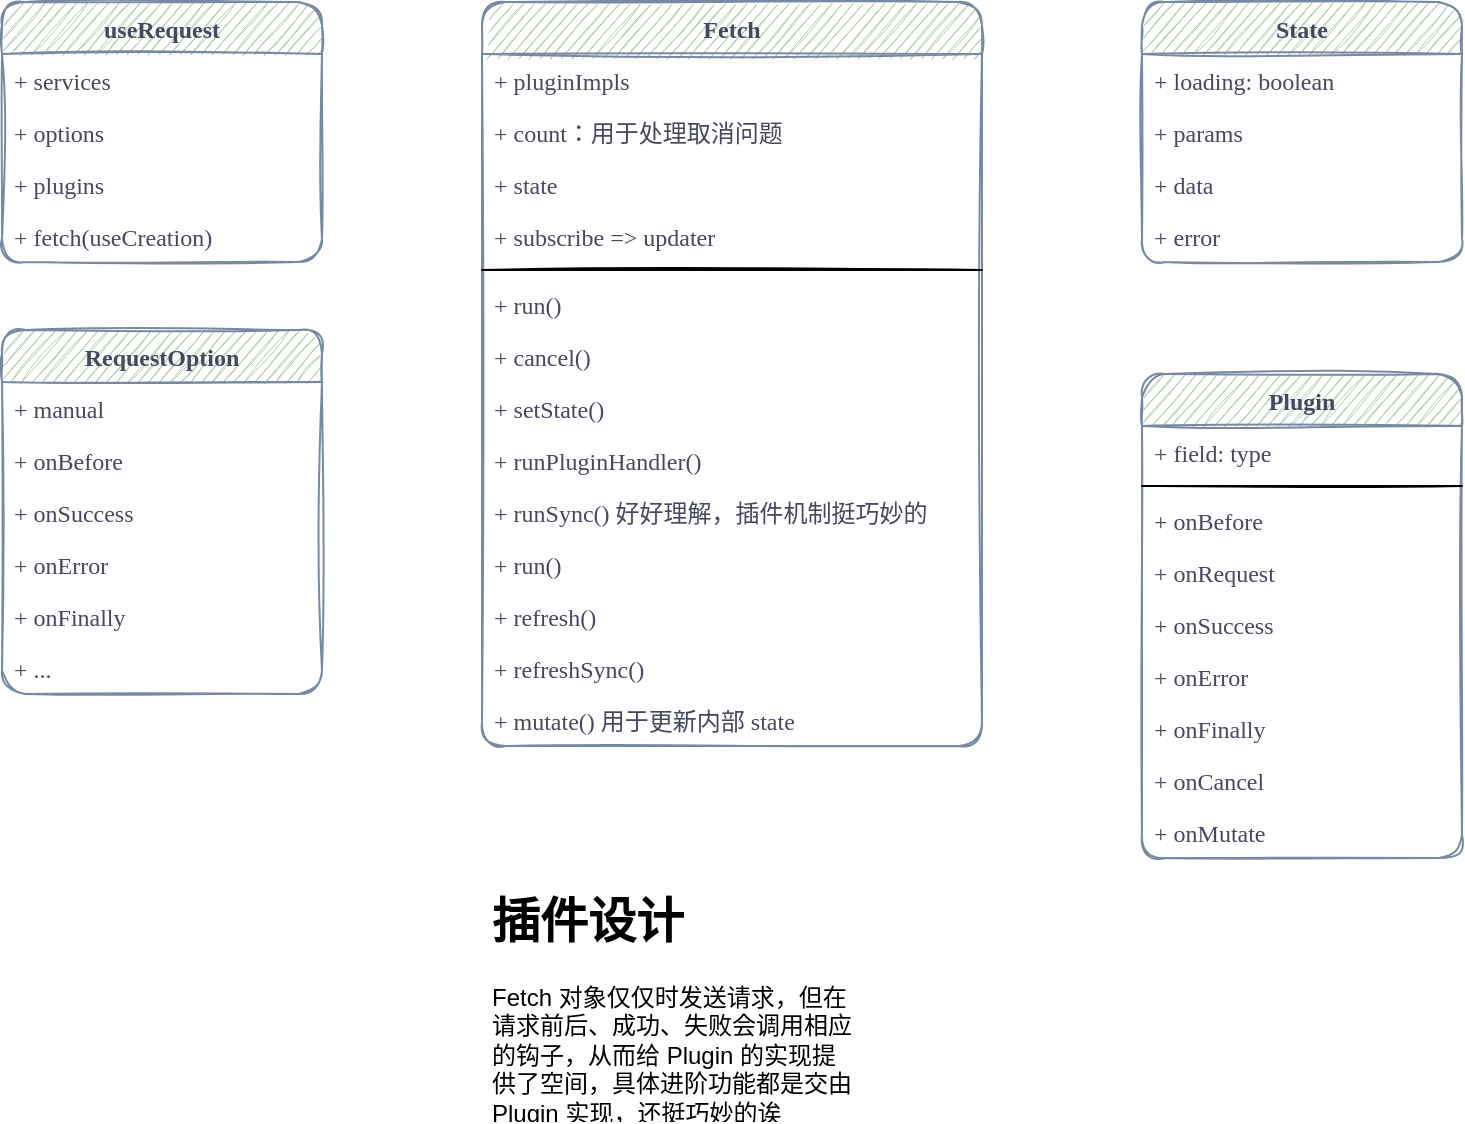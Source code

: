 <mxfile version="17.1.5" type="github">
  <diagram id="Ii1zNQ2N5NY0-_m4ovhd" name="第 1 页">
    <mxGraphModel dx="1826" dy="1191" grid="1" gridSize="10" guides="1" tooltips="1" connect="1" arrows="1" fold="1" page="0" pageScale="1" pageWidth="827" pageHeight="1169" math="0" shadow="0">
      <root>
        <mxCell id="0" />
        <mxCell id="1" parent="0" />
        <mxCell id="xC3BXyrsZDfY8r7Kql8N-2" value="useRequest" style="swimlane;fontStyle=1;align=center;verticalAlign=top;childLayout=stackLayout;horizontal=1;startSize=26;horizontalStack=0;resizeParent=1;resizeParentMax=0;resizeLast=0;collapsible=1;marginBottom=0;rounded=1;sketch=1;fontFamily=Comic Sans MS;fontColor=#46495D;strokeColor=#788AA3;fillColor=#B2C9AB;" vertex="1" parent="1">
          <mxGeometry x="-40" y="-120" width="160" height="130" as="geometry" />
        </mxCell>
        <mxCell id="xC3BXyrsZDfY8r7Kql8N-3" value="+ services&#xa;" style="text;strokeColor=none;fillColor=none;align=left;verticalAlign=top;spacingLeft=4;spacingRight=4;overflow=hidden;rotatable=0;points=[[0,0.5],[1,0.5]];portConstraint=eastwest;rounded=1;sketch=1;fontFamily=Comic Sans MS;fontColor=#46495D;" vertex="1" parent="xC3BXyrsZDfY8r7Kql8N-2">
          <mxGeometry y="26" width="160" height="26" as="geometry" />
        </mxCell>
        <mxCell id="xC3BXyrsZDfY8r7Kql8N-6" value="+ options&#xa;" style="text;strokeColor=none;fillColor=none;align=left;verticalAlign=top;spacingLeft=4;spacingRight=4;overflow=hidden;rotatable=0;points=[[0,0.5],[1,0.5]];portConstraint=eastwest;rounded=1;sketch=1;fontFamily=Comic Sans MS;fontColor=#46495D;" vertex="1" parent="xC3BXyrsZDfY8r7Kql8N-2">
          <mxGeometry y="52" width="160" height="26" as="geometry" />
        </mxCell>
        <mxCell id="xC3BXyrsZDfY8r7Kql8N-7" value="+ plugins&#xa;" style="text;strokeColor=none;fillColor=none;align=left;verticalAlign=top;spacingLeft=4;spacingRight=4;overflow=hidden;rotatable=0;points=[[0,0.5],[1,0.5]];portConstraint=eastwest;rounded=1;sketch=1;fontFamily=Comic Sans MS;fontColor=#46495D;" vertex="1" parent="xC3BXyrsZDfY8r7Kql8N-2">
          <mxGeometry y="78" width="160" height="26" as="geometry" />
        </mxCell>
        <mxCell id="xC3BXyrsZDfY8r7Kql8N-8" value="+ fetch(useCreation)&#xa;" style="text;strokeColor=none;fillColor=none;align=left;verticalAlign=top;spacingLeft=4;spacingRight=4;overflow=hidden;rotatable=0;points=[[0,0.5],[1,0.5]];portConstraint=eastwest;rounded=1;sketch=1;fontFamily=Comic Sans MS;fontColor=#46495D;" vertex="1" parent="xC3BXyrsZDfY8r7Kql8N-2">
          <mxGeometry y="104" width="160" height="26" as="geometry" />
        </mxCell>
        <mxCell id="xC3BXyrsZDfY8r7Kql8N-9" value="Fetch" style="swimlane;fontStyle=1;align=center;verticalAlign=top;childLayout=stackLayout;horizontal=1;startSize=26;horizontalStack=0;resizeParent=1;resizeParentMax=0;resizeLast=0;collapsible=1;marginBottom=0;rounded=1;sketch=1;fontFamily=Comic Sans MS;fontColor=#46495D;strokeColor=#788AA3;fillColor=#B2C9AB;" vertex="1" parent="1">
          <mxGeometry x="200" y="-120" width="250" height="372" as="geometry" />
        </mxCell>
        <mxCell id="xC3BXyrsZDfY8r7Kql8N-10" value="+ pluginImpls" style="text;strokeColor=none;fillColor=none;align=left;verticalAlign=top;spacingLeft=4;spacingRight=4;overflow=hidden;rotatable=0;points=[[0,0.5],[1,0.5]];portConstraint=eastwest;rounded=1;sketch=1;fontFamily=Comic Sans MS;fontColor=#46495D;" vertex="1" parent="xC3BXyrsZDfY8r7Kql8N-9">
          <mxGeometry y="26" width="250" height="26" as="geometry" />
        </mxCell>
        <mxCell id="xC3BXyrsZDfY8r7Kql8N-15" value="+ count：用于处理取消问题" style="text;strokeColor=none;fillColor=none;align=left;verticalAlign=top;spacingLeft=4;spacingRight=4;overflow=hidden;rotatable=0;points=[[0,0.5],[1,0.5]];portConstraint=eastwest;rounded=1;sketch=1;fontFamily=Comic Sans MS;fontColor=#46495D;" vertex="1" parent="xC3BXyrsZDfY8r7Kql8N-9">
          <mxGeometry y="52" width="250" height="26" as="geometry" />
        </mxCell>
        <mxCell id="xC3BXyrsZDfY8r7Kql8N-14" value="+ state" style="text;strokeColor=none;fillColor=none;align=left;verticalAlign=top;spacingLeft=4;spacingRight=4;overflow=hidden;rotatable=0;points=[[0,0.5],[1,0.5]];portConstraint=eastwest;rounded=1;sketch=1;fontFamily=Comic Sans MS;fontColor=#46495D;" vertex="1" parent="xC3BXyrsZDfY8r7Kql8N-9">
          <mxGeometry y="78" width="250" height="26" as="geometry" />
        </mxCell>
        <mxCell id="xC3BXyrsZDfY8r7Kql8N-24" value="+ subscribe =&gt; updater" style="text;strokeColor=none;fillColor=none;align=left;verticalAlign=top;spacingLeft=4;spacingRight=4;overflow=hidden;rotatable=0;points=[[0,0.5],[1,0.5]];portConstraint=eastwest;rounded=1;sketch=1;fontFamily=Comic Sans MS;fontColor=#46495D;" vertex="1" parent="xC3BXyrsZDfY8r7Kql8N-9">
          <mxGeometry y="104" width="250" height="26" as="geometry" />
        </mxCell>
        <mxCell id="xC3BXyrsZDfY8r7Kql8N-11" value="" style="line;strokeWidth=1;fillColor=none;align=left;verticalAlign=middle;spacingTop=-1;spacingLeft=3;spacingRight=3;rotatable=0;labelPosition=right;points=[];portConstraint=eastwest;rounded=1;sketch=1;fontFamily=Comic Sans MS;fontColor=#46495D;" vertex="1" parent="xC3BXyrsZDfY8r7Kql8N-9">
          <mxGeometry y="130" width="250" height="8" as="geometry" />
        </mxCell>
        <mxCell id="xC3BXyrsZDfY8r7Kql8N-12" value="+ run()" style="text;strokeColor=none;fillColor=none;align=left;verticalAlign=top;spacingLeft=4;spacingRight=4;overflow=hidden;rotatable=0;points=[[0,0.5],[1,0.5]];portConstraint=eastwest;rounded=1;sketch=1;fontFamily=Comic Sans MS;fontColor=#46495D;" vertex="1" parent="xC3BXyrsZDfY8r7Kql8N-9">
          <mxGeometry y="138" width="250" height="26" as="geometry" />
        </mxCell>
        <mxCell id="xC3BXyrsZDfY8r7Kql8N-13" value="+ cancel()" style="text;strokeColor=none;fillColor=none;align=left;verticalAlign=top;spacingLeft=4;spacingRight=4;overflow=hidden;rotatable=0;points=[[0,0.5],[1,0.5]];portConstraint=eastwest;rounded=1;sketch=1;fontFamily=Comic Sans MS;fontColor=#46495D;" vertex="1" parent="xC3BXyrsZDfY8r7Kql8N-9">
          <mxGeometry y="164" width="250" height="26" as="geometry" />
        </mxCell>
        <mxCell id="xC3BXyrsZDfY8r7Kql8N-25" value="+ setState()" style="text;strokeColor=none;fillColor=none;align=left;verticalAlign=top;spacingLeft=4;spacingRight=4;overflow=hidden;rotatable=0;points=[[0,0.5],[1,0.5]];portConstraint=eastwest;rounded=1;sketch=1;fontFamily=Comic Sans MS;fontColor=#46495D;" vertex="1" parent="xC3BXyrsZDfY8r7Kql8N-9">
          <mxGeometry y="190" width="250" height="26" as="geometry" />
        </mxCell>
        <mxCell id="xC3BXyrsZDfY8r7Kql8N-26" value="+ runPluginHandler()" style="text;strokeColor=none;fillColor=none;align=left;verticalAlign=top;spacingLeft=4;spacingRight=4;overflow=hidden;rotatable=0;points=[[0,0.5],[1,0.5]];portConstraint=eastwest;rounded=1;sketch=1;fontFamily=Comic Sans MS;fontColor=#46495D;" vertex="1" parent="xC3BXyrsZDfY8r7Kql8N-9">
          <mxGeometry y="216" width="250" height="26" as="geometry" />
        </mxCell>
        <mxCell id="xC3BXyrsZDfY8r7Kql8N-27" value="+ runSync() 好好理解，插件机制挺巧妙的&#xa;" style="text;strokeColor=none;fillColor=none;align=left;verticalAlign=top;spacingLeft=4;spacingRight=4;overflow=hidden;rotatable=0;points=[[0,0.5],[1,0.5]];portConstraint=eastwest;rounded=1;sketch=1;fontFamily=Comic Sans MS;fontColor=#46495D;" vertex="1" parent="xC3BXyrsZDfY8r7Kql8N-9">
          <mxGeometry y="242" width="250" height="26" as="geometry" />
        </mxCell>
        <mxCell id="xC3BXyrsZDfY8r7Kql8N-28" value="+ run()" style="text;strokeColor=none;fillColor=none;align=left;verticalAlign=top;spacingLeft=4;spacingRight=4;overflow=hidden;rotatable=0;points=[[0,0.5],[1,0.5]];portConstraint=eastwest;rounded=1;sketch=1;fontFamily=Comic Sans MS;fontColor=#46495D;" vertex="1" parent="xC3BXyrsZDfY8r7Kql8N-9">
          <mxGeometry y="268" width="250" height="26" as="geometry" />
        </mxCell>
        <mxCell id="xC3BXyrsZDfY8r7Kql8N-29" value="+ refresh()" style="text;strokeColor=none;fillColor=none;align=left;verticalAlign=top;spacingLeft=4;spacingRight=4;overflow=hidden;rotatable=0;points=[[0,0.5],[1,0.5]];portConstraint=eastwest;rounded=1;sketch=1;fontFamily=Comic Sans MS;fontColor=#46495D;" vertex="1" parent="xC3BXyrsZDfY8r7Kql8N-9">
          <mxGeometry y="294" width="250" height="26" as="geometry" />
        </mxCell>
        <mxCell id="xC3BXyrsZDfY8r7Kql8N-30" value="+ refreshSync()" style="text;strokeColor=none;fillColor=none;align=left;verticalAlign=top;spacingLeft=4;spacingRight=4;overflow=hidden;rotatable=0;points=[[0,0.5],[1,0.5]];portConstraint=eastwest;rounded=1;sketch=1;fontFamily=Comic Sans MS;fontColor=#46495D;" vertex="1" parent="xC3BXyrsZDfY8r7Kql8N-9">
          <mxGeometry y="320" width="250" height="26" as="geometry" />
        </mxCell>
        <mxCell id="xC3BXyrsZDfY8r7Kql8N-31" value="+ mutate() 用于更新内部 state" style="text;strokeColor=none;fillColor=none;align=left;verticalAlign=top;spacingLeft=4;spacingRight=4;overflow=hidden;rotatable=0;points=[[0,0.5],[1,0.5]];portConstraint=eastwest;rounded=1;sketch=1;fontFamily=Comic Sans MS;fontColor=#46495D;" vertex="1" parent="xC3BXyrsZDfY8r7Kql8N-9">
          <mxGeometry y="346" width="250" height="26" as="geometry" />
        </mxCell>
        <mxCell id="xC3BXyrsZDfY8r7Kql8N-17" value="State" style="swimlane;fontStyle=1;align=center;verticalAlign=top;childLayout=stackLayout;horizontal=1;startSize=26;horizontalStack=0;resizeParent=1;resizeParentMax=0;resizeLast=0;collapsible=1;marginBottom=0;rounded=1;sketch=1;fontFamily=Comic Sans MS;fontColor=#46495D;strokeColor=#788AA3;fillColor=#B2C9AB;" vertex="1" parent="1">
          <mxGeometry x="530" y="-120" width="160" height="130" as="geometry" />
        </mxCell>
        <mxCell id="xC3BXyrsZDfY8r7Kql8N-18" value="+ loading: boolean" style="text;strokeColor=none;fillColor=none;align=left;verticalAlign=top;spacingLeft=4;spacingRight=4;overflow=hidden;rotatable=0;points=[[0,0.5],[1,0.5]];portConstraint=eastwest;rounded=1;sketch=1;fontFamily=Comic Sans MS;fontColor=#46495D;" vertex="1" parent="xC3BXyrsZDfY8r7Kql8N-17">
          <mxGeometry y="26" width="160" height="26" as="geometry" />
        </mxCell>
        <mxCell id="xC3BXyrsZDfY8r7Kql8N-21" value="+ params" style="text;strokeColor=none;fillColor=none;align=left;verticalAlign=top;spacingLeft=4;spacingRight=4;overflow=hidden;rotatable=0;points=[[0,0.5],[1,0.5]];portConstraint=eastwest;rounded=1;sketch=1;fontFamily=Comic Sans MS;fontColor=#46495D;" vertex="1" parent="xC3BXyrsZDfY8r7Kql8N-17">
          <mxGeometry y="52" width="160" height="26" as="geometry" />
        </mxCell>
        <mxCell id="xC3BXyrsZDfY8r7Kql8N-22" value="+ data" style="text;strokeColor=none;fillColor=none;align=left;verticalAlign=top;spacingLeft=4;spacingRight=4;overflow=hidden;rotatable=0;points=[[0,0.5],[1,0.5]];portConstraint=eastwest;rounded=1;sketch=1;fontFamily=Comic Sans MS;fontColor=#46495D;" vertex="1" parent="xC3BXyrsZDfY8r7Kql8N-17">
          <mxGeometry y="78" width="160" height="26" as="geometry" />
        </mxCell>
        <mxCell id="xC3BXyrsZDfY8r7Kql8N-23" value="+ error" style="text;strokeColor=none;fillColor=none;align=left;verticalAlign=top;spacingLeft=4;spacingRight=4;overflow=hidden;rotatable=0;points=[[0,0.5],[1,0.5]];portConstraint=eastwest;rounded=1;sketch=1;fontFamily=Comic Sans MS;fontColor=#46495D;" vertex="1" parent="xC3BXyrsZDfY8r7Kql8N-17">
          <mxGeometry y="104" width="160" height="26" as="geometry" />
        </mxCell>
        <mxCell id="xC3BXyrsZDfY8r7Kql8N-32" value="Plugin" style="swimlane;fontStyle=1;align=center;verticalAlign=top;childLayout=stackLayout;horizontal=1;startSize=26;horizontalStack=0;resizeParent=1;resizeParentMax=0;resizeLast=0;collapsible=1;marginBottom=0;rounded=1;sketch=1;fontFamily=Comic Sans MS;fontColor=#46495D;strokeColor=#788AA3;fillColor=#B2C9AB;" vertex="1" parent="1">
          <mxGeometry x="530" y="66" width="160" height="242" as="geometry" />
        </mxCell>
        <mxCell id="xC3BXyrsZDfY8r7Kql8N-33" value="+ field: type" style="text;strokeColor=none;fillColor=none;align=left;verticalAlign=top;spacingLeft=4;spacingRight=4;overflow=hidden;rotatable=0;points=[[0,0.5],[1,0.5]];portConstraint=eastwest;rounded=1;sketch=1;fontFamily=Comic Sans MS;fontColor=#46495D;" vertex="1" parent="xC3BXyrsZDfY8r7Kql8N-32">
          <mxGeometry y="26" width="160" height="26" as="geometry" />
        </mxCell>
        <mxCell id="xC3BXyrsZDfY8r7Kql8N-34" value="" style="line;strokeWidth=1;fillColor=none;align=left;verticalAlign=middle;spacingTop=-1;spacingLeft=3;spacingRight=3;rotatable=0;labelPosition=right;points=[];portConstraint=eastwest;rounded=1;sketch=1;fontFamily=Comic Sans MS;fontColor=#46495D;" vertex="1" parent="xC3BXyrsZDfY8r7Kql8N-32">
          <mxGeometry y="52" width="160" height="8" as="geometry" />
        </mxCell>
        <mxCell id="xC3BXyrsZDfY8r7Kql8N-35" value="+ onBefore" style="text;strokeColor=none;fillColor=none;align=left;verticalAlign=top;spacingLeft=4;spacingRight=4;overflow=hidden;rotatable=0;points=[[0,0.5],[1,0.5]];portConstraint=eastwest;rounded=1;sketch=1;fontFamily=Comic Sans MS;fontColor=#46495D;" vertex="1" parent="xC3BXyrsZDfY8r7Kql8N-32">
          <mxGeometry y="60" width="160" height="26" as="geometry" />
        </mxCell>
        <mxCell id="xC3BXyrsZDfY8r7Kql8N-44" value="+ onRequest" style="text;strokeColor=none;fillColor=none;align=left;verticalAlign=top;spacingLeft=4;spacingRight=4;overflow=hidden;rotatable=0;points=[[0,0.5],[1,0.5]];portConstraint=eastwest;rounded=1;sketch=1;fontFamily=Comic Sans MS;fontColor=#46495D;" vertex="1" parent="xC3BXyrsZDfY8r7Kql8N-32">
          <mxGeometry y="86" width="160" height="26" as="geometry" />
        </mxCell>
        <mxCell id="xC3BXyrsZDfY8r7Kql8N-45" value="+ onSuccess" style="text;strokeColor=none;fillColor=none;align=left;verticalAlign=top;spacingLeft=4;spacingRight=4;overflow=hidden;rotatable=0;points=[[0,0.5],[1,0.5]];portConstraint=eastwest;rounded=1;sketch=1;fontFamily=Comic Sans MS;fontColor=#46495D;" vertex="1" parent="xC3BXyrsZDfY8r7Kql8N-32">
          <mxGeometry y="112" width="160" height="26" as="geometry" />
        </mxCell>
        <mxCell id="xC3BXyrsZDfY8r7Kql8N-46" value="+ onError" style="text;strokeColor=none;fillColor=none;align=left;verticalAlign=top;spacingLeft=4;spacingRight=4;overflow=hidden;rotatable=0;points=[[0,0.5],[1,0.5]];portConstraint=eastwest;rounded=1;sketch=1;fontFamily=Comic Sans MS;fontColor=#46495D;" vertex="1" parent="xC3BXyrsZDfY8r7Kql8N-32">
          <mxGeometry y="138" width="160" height="26" as="geometry" />
        </mxCell>
        <mxCell id="xC3BXyrsZDfY8r7Kql8N-47" value="+ onFinally" style="text;strokeColor=none;fillColor=none;align=left;verticalAlign=top;spacingLeft=4;spacingRight=4;overflow=hidden;rotatable=0;points=[[0,0.5],[1,0.5]];portConstraint=eastwest;rounded=1;sketch=1;fontFamily=Comic Sans MS;fontColor=#46495D;" vertex="1" parent="xC3BXyrsZDfY8r7Kql8N-32">
          <mxGeometry y="164" width="160" height="26" as="geometry" />
        </mxCell>
        <mxCell id="xC3BXyrsZDfY8r7Kql8N-48" value="+ onCancel" style="text;strokeColor=none;fillColor=none;align=left;verticalAlign=top;spacingLeft=4;spacingRight=4;overflow=hidden;rotatable=0;points=[[0,0.5],[1,0.5]];portConstraint=eastwest;rounded=1;sketch=1;fontFamily=Comic Sans MS;fontColor=#46495D;" vertex="1" parent="xC3BXyrsZDfY8r7Kql8N-32">
          <mxGeometry y="190" width="160" height="26" as="geometry" />
        </mxCell>
        <mxCell id="xC3BXyrsZDfY8r7Kql8N-49" value="+ onMutate" style="text;strokeColor=none;fillColor=none;align=left;verticalAlign=top;spacingLeft=4;spacingRight=4;overflow=hidden;rotatable=0;points=[[0,0.5],[1,0.5]];portConstraint=eastwest;rounded=1;sketch=1;fontFamily=Comic Sans MS;fontColor=#46495D;" vertex="1" parent="xC3BXyrsZDfY8r7Kql8N-32">
          <mxGeometry y="216" width="160" height="26" as="geometry" />
        </mxCell>
        <mxCell id="xC3BXyrsZDfY8r7Kql8N-36" value="&lt;h1&gt;插件设计&lt;/h1&gt;&lt;p&gt;Fetch 对象仅仅时发送请求，但在请求前后、成功、失败会调用相应的钩子，从而给 Plugin 的实现提供了空间，具体进阶功能都是交由 Plugin 实现，还挺巧妙的诶&lt;/p&gt;" style="text;html=1;strokeColor=none;fillColor=none;spacing=5;spacingTop=-20;whiteSpace=wrap;overflow=hidden;rounded=0;" vertex="1" parent="1">
          <mxGeometry x="200" y="320" width="190" height="120" as="geometry" />
        </mxCell>
        <mxCell id="xC3BXyrsZDfY8r7Kql8N-37" value="RequestOption" style="swimlane;fontStyle=1;align=center;verticalAlign=top;childLayout=stackLayout;horizontal=1;startSize=26;horizontalStack=0;resizeParent=1;resizeParentMax=0;resizeLast=0;collapsible=1;marginBottom=0;rounded=1;sketch=1;fontFamily=Comic Sans MS;fontColor=#46495D;strokeColor=#788AA3;fillColor=#B2C9AB;" vertex="1" parent="1">
          <mxGeometry x="-40" y="44" width="160" height="182" as="geometry" />
        </mxCell>
        <mxCell id="xC3BXyrsZDfY8r7Kql8N-38" value="+ manual&#xa;" style="text;strokeColor=none;fillColor=none;align=left;verticalAlign=top;spacingLeft=4;spacingRight=4;overflow=hidden;rotatable=0;points=[[0,0.5],[1,0.5]];portConstraint=eastwest;rounded=1;sketch=1;fontFamily=Comic Sans MS;fontColor=#46495D;" vertex="1" parent="xC3BXyrsZDfY8r7Kql8N-37">
          <mxGeometry y="26" width="160" height="26" as="geometry" />
        </mxCell>
        <mxCell id="xC3BXyrsZDfY8r7Kql8N-39" value="+ onBefore&#xa;" style="text;strokeColor=none;fillColor=none;align=left;verticalAlign=top;spacingLeft=4;spacingRight=4;overflow=hidden;rotatable=0;points=[[0,0.5],[1,0.5]];portConstraint=eastwest;rounded=1;sketch=1;fontFamily=Comic Sans MS;fontColor=#46495D;" vertex="1" parent="xC3BXyrsZDfY8r7Kql8N-37">
          <mxGeometry y="52" width="160" height="26" as="geometry" />
        </mxCell>
        <mxCell id="xC3BXyrsZDfY8r7Kql8N-40" value="+ onSuccess&#xa;" style="text;strokeColor=none;fillColor=none;align=left;verticalAlign=top;spacingLeft=4;spacingRight=4;overflow=hidden;rotatable=0;points=[[0,0.5],[1,0.5]];portConstraint=eastwest;rounded=1;sketch=1;fontFamily=Comic Sans MS;fontColor=#46495D;" vertex="1" parent="xC3BXyrsZDfY8r7Kql8N-37">
          <mxGeometry y="78" width="160" height="26" as="geometry" />
        </mxCell>
        <mxCell id="xC3BXyrsZDfY8r7Kql8N-41" value="+ onError" style="text;strokeColor=none;fillColor=none;align=left;verticalAlign=top;spacingLeft=4;spacingRight=4;overflow=hidden;rotatable=0;points=[[0,0.5],[1,0.5]];portConstraint=eastwest;rounded=1;sketch=1;fontFamily=Comic Sans MS;fontColor=#46495D;" vertex="1" parent="xC3BXyrsZDfY8r7Kql8N-37">
          <mxGeometry y="104" width="160" height="26" as="geometry" />
        </mxCell>
        <mxCell id="xC3BXyrsZDfY8r7Kql8N-42" value="+ onFinally" style="text;strokeColor=none;fillColor=none;align=left;verticalAlign=top;spacingLeft=4;spacingRight=4;overflow=hidden;rotatable=0;points=[[0,0.5],[1,0.5]];portConstraint=eastwest;rounded=1;sketch=1;fontFamily=Comic Sans MS;fontColor=#46495D;" vertex="1" parent="xC3BXyrsZDfY8r7Kql8N-37">
          <mxGeometry y="130" width="160" height="26" as="geometry" />
        </mxCell>
        <mxCell id="xC3BXyrsZDfY8r7Kql8N-43" value="+ ..." style="text;strokeColor=none;fillColor=none;align=left;verticalAlign=top;spacingLeft=4;spacingRight=4;overflow=hidden;rotatable=0;points=[[0,0.5],[1,0.5]];portConstraint=eastwest;rounded=1;sketch=1;fontFamily=Comic Sans MS;fontColor=#46495D;" vertex="1" parent="xC3BXyrsZDfY8r7Kql8N-37">
          <mxGeometry y="156" width="160" height="26" as="geometry" />
        </mxCell>
      </root>
    </mxGraphModel>
  </diagram>
</mxfile>
